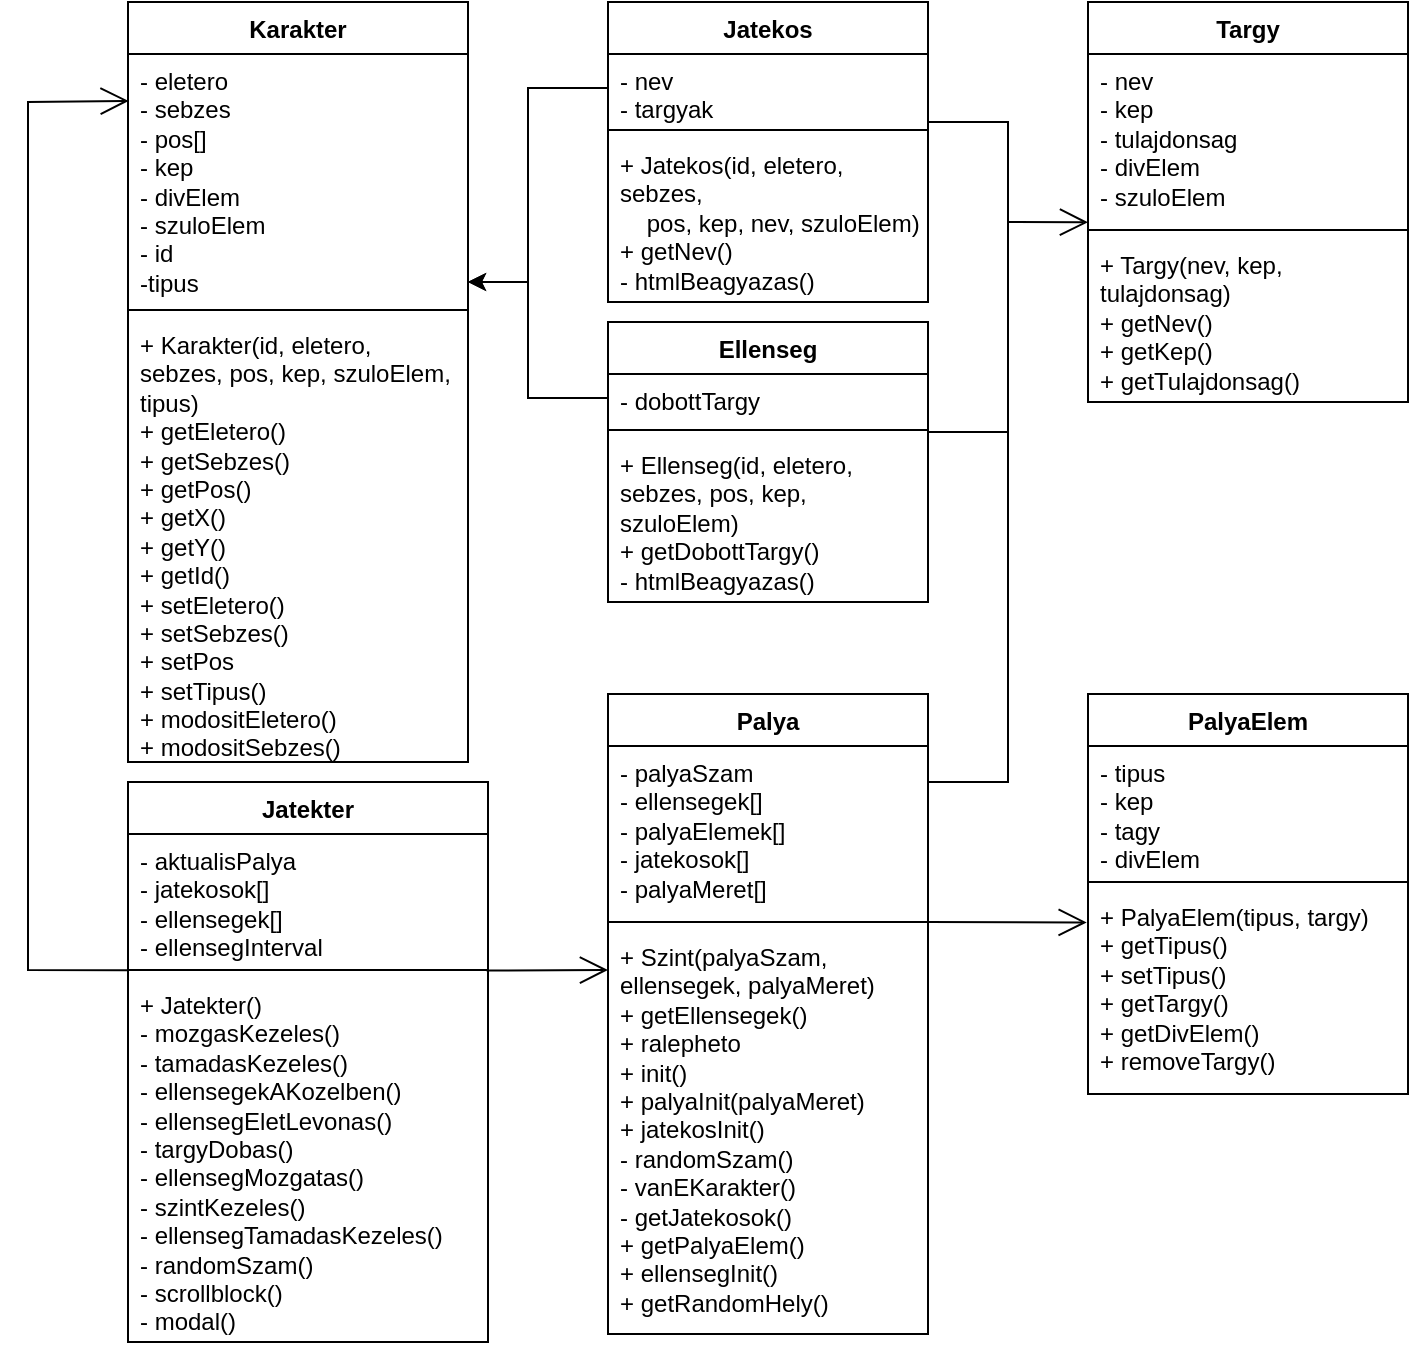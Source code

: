 <mxfile version="21.3.7" type="device">
  <diagram id="C5RBs43oDa-KdzZeNtuy" name="Page-1">
    <mxGraphModel dx="1257" dy="1860" grid="1" gridSize="10" guides="1" tooltips="1" connect="1" arrows="1" fold="1" page="1" pageScale="1" pageWidth="827" pageHeight="1169" math="0" shadow="0">
      <root>
        <mxCell id="WIyWlLk6GJQsqaUBKTNV-0" />
        <mxCell id="WIyWlLk6GJQsqaUBKTNV-1" parent="WIyWlLk6GJQsqaUBKTNV-0" />
        <mxCell id="mbsLE7g5oD7qV1iPtCib-1" value="Targy" style="swimlane;fontStyle=1;align=center;verticalAlign=top;childLayout=stackLayout;horizontal=1;startSize=26;horizontalStack=0;resizeParent=1;resizeParentMax=0;resizeLast=0;collapsible=1;marginBottom=0;whiteSpace=wrap;html=1;" parent="WIyWlLk6GJQsqaUBKTNV-1" vertex="1">
          <mxGeometry x="570" y="-1110" width="160" height="200" as="geometry" />
        </mxCell>
        <mxCell id="mbsLE7g5oD7qV1iPtCib-2" value="- nev&lt;br&gt;- kep&lt;br&gt;- tulajdonsag&lt;br&gt;- divElem&lt;br&gt;- szuloElem" style="text;strokeColor=none;fillColor=none;align=left;verticalAlign=top;spacingLeft=4;spacingRight=4;overflow=hidden;rotatable=0;points=[[0,0.5],[1,0.5]];portConstraint=eastwest;whiteSpace=wrap;html=1;" parent="mbsLE7g5oD7qV1iPtCib-1" vertex="1">
          <mxGeometry y="26" width="160" height="84" as="geometry" />
        </mxCell>
        <mxCell id="mbsLE7g5oD7qV1iPtCib-3" value="" style="line;strokeWidth=1;fillColor=none;align=left;verticalAlign=middle;spacingTop=-1;spacingLeft=3;spacingRight=3;rotatable=0;labelPosition=right;points=[];portConstraint=eastwest;strokeColor=inherit;" parent="mbsLE7g5oD7qV1iPtCib-1" vertex="1">
          <mxGeometry y="110" width="160" height="8" as="geometry" />
        </mxCell>
        <mxCell id="mbsLE7g5oD7qV1iPtCib-4" value="+ Targy(nev, kep, tulajdonsag)&lt;br&gt;+ getNev()&lt;br&gt;+ getKep()&lt;br&gt;+ getTulajdonsag()" style="text;strokeColor=none;fillColor=none;align=left;verticalAlign=top;spacingLeft=4;spacingRight=4;overflow=hidden;rotatable=0;points=[[0,0.5],[1,0.5]];portConstraint=eastwest;whiteSpace=wrap;html=1;" parent="mbsLE7g5oD7qV1iPtCib-1" vertex="1">
          <mxGeometry y="118" width="160" height="82" as="geometry" />
        </mxCell>
        <mxCell id="mbsLE7g5oD7qV1iPtCib-9" value="Palya" style="swimlane;fontStyle=1;align=center;verticalAlign=top;childLayout=stackLayout;horizontal=1;startSize=26;horizontalStack=0;resizeParent=1;resizeParentMax=0;resizeLast=0;collapsible=1;marginBottom=0;whiteSpace=wrap;html=1;" parent="WIyWlLk6GJQsqaUBKTNV-1" vertex="1">
          <mxGeometry x="330" y="-764" width="160" height="320" as="geometry" />
        </mxCell>
        <mxCell id="mbsLE7g5oD7qV1iPtCib-10" value="- palyaSzam&lt;br&gt;- ellensegek[]&lt;br&gt;- palyaElemek[]&lt;br&gt;- jatekosok[]&lt;br&gt;- palyaMeret[]" style="text;strokeColor=none;fillColor=none;align=left;verticalAlign=top;spacingLeft=4;spacingRight=4;overflow=hidden;rotatable=0;points=[[0,0.5],[1,0.5]];portConstraint=eastwest;whiteSpace=wrap;html=1;" parent="mbsLE7g5oD7qV1iPtCib-9" vertex="1">
          <mxGeometry y="26" width="160" height="84" as="geometry" />
        </mxCell>
        <mxCell id="mbsLE7g5oD7qV1iPtCib-11" value="" style="line;strokeWidth=1;fillColor=none;align=left;verticalAlign=middle;spacingTop=-1;spacingLeft=3;spacingRight=3;rotatable=0;labelPosition=right;points=[];portConstraint=eastwest;strokeColor=inherit;" parent="mbsLE7g5oD7qV1iPtCib-9" vertex="1">
          <mxGeometry y="110" width="160" height="8" as="geometry" />
        </mxCell>
        <mxCell id="mbsLE7g5oD7qV1iPtCib-12" value="+ Szint(palyaSzam, ellensegek, palyaMeret)&lt;br&gt;+ getEllensegek()&lt;br&gt;+ ralepheto&lt;br&gt;+ init()&lt;br&gt;+ palyaInit(palyaMeret)&lt;br&gt;+ jatekosInit()&lt;br&gt;- randomSzam()&lt;br&gt;- vanEKarakter()&lt;br&gt;- getJatekosok()&lt;br&gt;+ getPalyaElem()&lt;br&gt;+ ellensegInit()&lt;br&gt;+ getRandomHely()" style="text;strokeColor=none;fillColor=none;align=left;verticalAlign=top;spacingLeft=4;spacingRight=4;overflow=hidden;rotatable=0;points=[[0,0.5],[1,0.5]];portConstraint=eastwest;whiteSpace=wrap;html=1;" parent="mbsLE7g5oD7qV1iPtCib-9" vertex="1">
          <mxGeometry y="118" width="160" height="202" as="geometry" />
        </mxCell>
        <mxCell id="mbsLE7g5oD7qV1iPtCib-44" style="edgeStyle=orthogonalEdgeStyle;rounded=0;orthogonalLoop=1;jettySize=auto;html=1;exitX=0;exitY=0.5;exitDx=0;exitDy=0;" parent="WIyWlLk6GJQsqaUBKTNV-1" source="mbsLE7g5oD7qV1iPtCib-14" edge="1">
          <mxGeometry relative="1" as="geometry">
            <mxPoint x="260" y="-970" as="targetPoint" />
            <Array as="points">
              <mxPoint x="290" y="-912" />
              <mxPoint x="290" y="-970" />
            </Array>
          </mxGeometry>
        </mxCell>
        <mxCell id="mbsLE7g5oD7qV1iPtCib-13" value="Ellenseg" style="swimlane;fontStyle=1;align=center;verticalAlign=top;childLayout=stackLayout;horizontal=1;startSize=26;horizontalStack=0;resizeParent=1;resizeParentMax=0;resizeLast=0;collapsible=1;marginBottom=0;whiteSpace=wrap;html=1;" parent="WIyWlLk6GJQsqaUBKTNV-1" vertex="1">
          <mxGeometry x="330" y="-950" width="160" height="140" as="geometry" />
        </mxCell>
        <mxCell id="mbsLE7g5oD7qV1iPtCib-14" value="- dobottTargy" style="text;strokeColor=none;fillColor=none;align=left;verticalAlign=top;spacingLeft=4;spacingRight=4;overflow=hidden;rotatable=0;points=[[0,0.5],[1,0.5]];portConstraint=eastwest;whiteSpace=wrap;html=1;" parent="mbsLE7g5oD7qV1iPtCib-13" vertex="1">
          <mxGeometry y="26" width="160" height="24" as="geometry" />
        </mxCell>
        <mxCell id="mbsLE7g5oD7qV1iPtCib-15" value="" style="line;strokeWidth=1;fillColor=none;align=left;verticalAlign=middle;spacingTop=-1;spacingLeft=3;spacingRight=3;rotatable=0;labelPosition=right;points=[];portConstraint=eastwest;strokeColor=inherit;" parent="mbsLE7g5oD7qV1iPtCib-13" vertex="1">
          <mxGeometry y="50" width="160" height="8" as="geometry" />
        </mxCell>
        <mxCell id="mbsLE7g5oD7qV1iPtCib-16" value="+ Ellenseg(id, eletero, sebzes, pos, kep, szuloElem)&lt;br&gt;+ getDobottTargy()&lt;br&gt;- htmlBeagyazas()" style="text;strokeColor=none;fillColor=none;align=left;verticalAlign=top;spacingLeft=4;spacingRight=4;overflow=hidden;rotatable=0;points=[[0,0.5],[1,0.5]];portConstraint=eastwest;whiteSpace=wrap;html=1;" parent="mbsLE7g5oD7qV1iPtCib-13" vertex="1">
          <mxGeometry y="58" width="160" height="82" as="geometry" />
        </mxCell>
        <mxCell id="mbsLE7g5oD7qV1iPtCib-17" value="Jatekos" style="swimlane;fontStyle=1;align=center;verticalAlign=top;childLayout=stackLayout;horizontal=1;startSize=26;horizontalStack=0;resizeParent=1;resizeParentMax=0;resizeLast=0;collapsible=1;marginBottom=0;whiteSpace=wrap;html=1;" parent="WIyWlLk6GJQsqaUBKTNV-1" vertex="1">
          <mxGeometry x="330" y="-1110" width="160" height="150" as="geometry" />
        </mxCell>
        <mxCell id="mbsLE7g5oD7qV1iPtCib-18" value="- nev&lt;br&gt;- targyak" style="text;strokeColor=none;fillColor=none;align=left;verticalAlign=top;spacingLeft=4;spacingRight=4;overflow=hidden;rotatable=0;points=[[0,0.5],[1,0.5]];portConstraint=eastwest;whiteSpace=wrap;html=1;" parent="mbsLE7g5oD7qV1iPtCib-17" vertex="1">
          <mxGeometry y="26" width="160" height="34" as="geometry" />
        </mxCell>
        <mxCell id="mbsLE7g5oD7qV1iPtCib-19" value="" style="line;strokeWidth=1;fillColor=none;align=left;verticalAlign=middle;spacingTop=-1;spacingLeft=3;spacingRight=3;rotatable=0;labelPosition=right;points=[];portConstraint=eastwest;strokeColor=inherit;" parent="mbsLE7g5oD7qV1iPtCib-17" vertex="1">
          <mxGeometry y="60" width="160" height="8" as="geometry" />
        </mxCell>
        <mxCell id="mbsLE7g5oD7qV1iPtCib-20" value="+ Jatekos(id, eletero, sebzes, &lt;br&gt;&lt;span style=&quot;&quot;&gt;&lt;span style=&quot;&quot;&gt;&amp;nbsp;&amp;nbsp;&amp;nbsp;&amp;nbsp;&lt;/span&gt;&lt;/span&gt;pos, kep, nev, szuloElem)&lt;br&gt;+ getNev()&lt;br&gt;- htmlBeagyazas()" style="text;strokeColor=none;fillColor=none;align=left;verticalAlign=top;spacingLeft=4;spacingRight=4;overflow=hidden;rotatable=0;points=[[0,0.5],[1,0.5]];portConstraint=eastwest;whiteSpace=wrap;html=1;" parent="mbsLE7g5oD7qV1iPtCib-17" vertex="1">
          <mxGeometry y="68" width="160" height="82" as="geometry" />
        </mxCell>
        <mxCell id="mbsLE7g5oD7qV1iPtCib-21" value="Jatekter" style="swimlane;fontStyle=1;align=center;verticalAlign=top;childLayout=stackLayout;horizontal=1;startSize=26;horizontalStack=0;resizeParent=1;resizeParentMax=0;resizeLast=0;collapsible=1;marginBottom=0;whiteSpace=wrap;html=1;" parent="WIyWlLk6GJQsqaUBKTNV-1" vertex="1">
          <mxGeometry x="90" y="-720" width="180" height="280" as="geometry" />
        </mxCell>
        <mxCell id="mbsLE7g5oD7qV1iPtCib-22" value="- aktualisPalya&lt;br&gt;- jatekosok[]&lt;br&gt;- ellensegek[]&lt;br&gt;- ellensegInterval" style="text;strokeColor=none;fillColor=none;align=left;verticalAlign=top;spacingLeft=4;spacingRight=4;overflow=hidden;rotatable=0;points=[[0,0.5],[1,0.5]];portConstraint=eastwest;whiteSpace=wrap;html=1;" parent="mbsLE7g5oD7qV1iPtCib-21" vertex="1">
          <mxGeometry y="26" width="180" height="64" as="geometry" />
        </mxCell>
        <mxCell id="mbsLE7g5oD7qV1iPtCib-23" value="" style="line;strokeWidth=1;fillColor=none;align=left;verticalAlign=middle;spacingTop=-1;spacingLeft=3;spacingRight=3;rotatable=0;labelPosition=right;points=[];portConstraint=eastwest;strokeColor=inherit;" parent="mbsLE7g5oD7qV1iPtCib-21" vertex="1">
          <mxGeometry y="90" width="180" height="8" as="geometry" />
        </mxCell>
        <mxCell id="mbsLE7g5oD7qV1iPtCib-24" value="+ Jatekter()&lt;br&gt;- mozgasKezeles()&lt;br&gt;- tamadasKezeles()&lt;br&gt;-&amp;nbsp;ellensegekAKozelben()&lt;br&gt;- ellensegEletLevonas()&lt;br&gt;- targyDobas()&lt;br&gt;- ellensegMozgatas()&lt;br&gt;- szintKezeles()&lt;br&gt;- ellensegTamadasKezeles()&lt;br&gt;- randomSzam()&lt;br&gt;- scrollblock()&lt;br&gt;- modal()" style="text;strokeColor=none;fillColor=none;align=left;verticalAlign=top;spacingLeft=4;spacingRight=4;overflow=hidden;rotatable=0;points=[[0,0.5],[1,0.5]];portConstraint=eastwest;whiteSpace=wrap;html=1;" parent="mbsLE7g5oD7qV1iPtCib-21" vertex="1">
          <mxGeometry y="98" width="180" height="182" as="geometry" />
        </mxCell>
        <mxCell id="mbsLE7g5oD7qV1iPtCib-25" value="Karakter" style="swimlane;fontStyle=1;align=center;verticalAlign=top;childLayout=stackLayout;horizontal=1;startSize=26;horizontalStack=0;resizeParent=1;resizeParentMax=0;resizeLast=0;collapsible=1;marginBottom=0;whiteSpace=wrap;html=1;" parent="WIyWlLk6GJQsqaUBKTNV-1" vertex="1">
          <mxGeometry x="90" y="-1110" width="170" height="380" as="geometry" />
        </mxCell>
        <mxCell id="mbsLE7g5oD7qV1iPtCib-26" value="- eletero&lt;br&gt;- sebzes&lt;br&gt;- pos[]&lt;br&gt;- kep&lt;br&gt;- divElem&lt;br&gt;- szuloElem&lt;br&gt;- id&lt;br&gt;-tipus" style="text;strokeColor=none;fillColor=none;align=left;verticalAlign=top;spacingLeft=4;spacingRight=4;overflow=hidden;rotatable=0;points=[[0,0.5],[1,0.5]];portConstraint=eastwest;whiteSpace=wrap;html=1;" parent="mbsLE7g5oD7qV1iPtCib-25" vertex="1">
          <mxGeometry y="26" width="170" height="124" as="geometry" />
        </mxCell>
        <mxCell id="mbsLE7g5oD7qV1iPtCib-27" value="" style="line;strokeWidth=1;fillColor=none;align=left;verticalAlign=middle;spacingTop=-1;spacingLeft=3;spacingRight=3;rotatable=0;labelPosition=right;points=[];portConstraint=eastwest;strokeColor=inherit;" parent="mbsLE7g5oD7qV1iPtCib-25" vertex="1">
          <mxGeometry y="150" width="170" height="8" as="geometry" />
        </mxCell>
        <mxCell id="mbsLE7g5oD7qV1iPtCib-28" value="+ Karakter(id, eletero, sebzes, pos, kep, szuloElem, tipus)&lt;br&gt;+ getEletero()&lt;br&gt;+ getSebzes()&lt;br&gt;+ getPos()&lt;br&gt;+ getX()&lt;br&gt;+ getY()&lt;br&gt;+ getId()&lt;br&gt;+ setEletero()&lt;br&gt;+ setSebzes()&lt;br&gt;+ setPos&lt;br&gt;+ setTipus()&lt;br&gt;+ modositEletero()&lt;br&gt;+ modositSebzes()" style="text;strokeColor=none;fillColor=none;align=left;verticalAlign=top;spacingLeft=4;spacingRight=4;overflow=hidden;rotatable=0;points=[[0,0.5],[1,0.5]];portConstraint=eastwest;whiteSpace=wrap;html=1;" parent="mbsLE7g5oD7qV1iPtCib-25" vertex="1">
          <mxGeometry y="158" width="170" height="222" as="geometry" />
        </mxCell>
        <mxCell id="mbsLE7g5oD7qV1iPtCib-31" value="PalyaElem" style="swimlane;fontStyle=1;align=center;verticalAlign=top;childLayout=stackLayout;horizontal=1;startSize=26;horizontalStack=0;resizeParent=1;resizeParentMax=0;resizeLast=0;collapsible=1;marginBottom=0;whiteSpace=wrap;html=1;" parent="WIyWlLk6GJQsqaUBKTNV-1" vertex="1">
          <mxGeometry x="570" y="-764" width="160" height="200" as="geometry" />
        </mxCell>
        <mxCell id="mbsLE7g5oD7qV1iPtCib-32" value="- tipus&lt;br&gt;- kep&lt;br&gt;- tagy&lt;br&gt;- divElem" style="text;strokeColor=none;fillColor=none;align=left;verticalAlign=top;spacingLeft=4;spacingRight=4;overflow=hidden;rotatable=0;points=[[0,0.5],[1,0.5]];portConstraint=eastwest;whiteSpace=wrap;html=1;" parent="mbsLE7g5oD7qV1iPtCib-31" vertex="1">
          <mxGeometry y="26" width="160" height="64" as="geometry" />
        </mxCell>
        <mxCell id="mbsLE7g5oD7qV1iPtCib-33" value="" style="line;strokeWidth=1;fillColor=none;align=left;verticalAlign=middle;spacingTop=-1;spacingLeft=3;spacingRight=3;rotatable=0;labelPosition=right;points=[];portConstraint=eastwest;strokeColor=inherit;" parent="mbsLE7g5oD7qV1iPtCib-31" vertex="1">
          <mxGeometry y="90" width="160" height="8" as="geometry" />
        </mxCell>
        <mxCell id="mbsLE7g5oD7qV1iPtCib-34" value="+ PalyaElem(tipus, targy)&lt;br&gt;+ getTipus()&lt;br&gt;+ setTipus()&lt;br&gt;+ getTargy()&lt;br&gt;+ getDivElem()&lt;br&gt;+ removeTargy()" style="text;strokeColor=none;fillColor=none;align=left;verticalAlign=top;spacingLeft=4;spacingRight=4;overflow=hidden;rotatable=0;points=[[0,0.5],[1,0.5]];portConstraint=eastwest;whiteSpace=wrap;html=1;" parent="mbsLE7g5oD7qV1iPtCib-31" vertex="1">
          <mxGeometry y="98" width="160" height="102" as="geometry" />
        </mxCell>
        <mxCell id="mbsLE7g5oD7qV1iPtCib-43" style="edgeStyle=orthogonalEdgeStyle;rounded=0;orthogonalLoop=1;jettySize=auto;html=1;exitX=0;exitY=0.5;exitDx=0;exitDy=0;" parent="WIyWlLk6GJQsqaUBKTNV-1" source="mbsLE7g5oD7qV1iPtCib-18" edge="1">
          <mxGeometry relative="1" as="geometry">
            <Array as="points">
              <mxPoint x="290" y="-1067" />
              <mxPoint x="290" y="-970" />
            </Array>
            <mxPoint x="260" y="-970" as="targetPoint" />
          </mxGeometry>
        </mxCell>
        <mxCell id="mbsLE7g5oD7qV1iPtCib-45" value="" style="endArrow=open;endFill=1;endSize=12;html=1;rounded=0;entryX=-0.004;entryY=0.159;entryDx=0;entryDy=0;entryPerimeter=0;" parent="WIyWlLk6GJQsqaUBKTNV-1" target="mbsLE7g5oD7qV1iPtCib-34" edge="1">
          <mxGeometry width="160" relative="1" as="geometry">
            <mxPoint x="490" y="-650" as="sourcePoint" />
            <mxPoint x="300" y="-564" as="targetPoint" />
          </mxGeometry>
        </mxCell>
        <mxCell id="mbsLE7g5oD7qV1iPtCib-50" value="" style="endArrow=open;endFill=1;endSize=12;html=1;rounded=0;entryX=0;entryY=1.002;entryDx=0;entryDy=0;entryPerimeter=0;" parent="WIyWlLk6GJQsqaUBKTNV-1" target="mbsLE7g5oD7qV1iPtCib-2" edge="1">
          <mxGeometry width="160" relative="1" as="geometry">
            <mxPoint x="490" y="-1050" as="sourcePoint" />
            <mxPoint x="530" y="-960" as="targetPoint" />
            <Array as="points">
              <mxPoint x="530" y="-1050" />
              <mxPoint x="530" y="-1000" />
            </Array>
          </mxGeometry>
        </mxCell>
        <mxCell id="mbsLE7g5oD7qV1iPtCib-53" value="" style="endArrow=none;html=1;edgeStyle=orthogonalEdgeStyle;rounded=0;exitX=1;exitY=0.5;exitDx=0;exitDy=0;" parent="WIyWlLk6GJQsqaUBKTNV-1" source="mbsLE7g5oD7qV1iPtCib-13" edge="1">
          <mxGeometry relative="1" as="geometry">
            <mxPoint x="530" y="-870" as="sourcePoint" />
            <mxPoint x="530" y="-1000" as="targetPoint" />
            <Array as="points">
              <mxPoint x="530" y="-895" />
            </Array>
          </mxGeometry>
        </mxCell>
        <mxCell id="mbsLE7g5oD7qV1iPtCib-56" value="" style="endArrow=none;html=1;edgeStyle=orthogonalEdgeStyle;rounded=0;" parent="WIyWlLk6GJQsqaUBKTNV-1" edge="1">
          <mxGeometry relative="1" as="geometry">
            <mxPoint x="490" y="-720" as="sourcePoint" />
            <mxPoint x="530" y="-900" as="targetPoint" />
            <Array as="points">
              <mxPoint x="492" y="-720" />
              <mxPoint x="530" y="-720" />
            </Array>
          </mxGeometry>
        </mxCell>
        <mxCell id="mbsLE7g5oD7qV1iPtCib-61" value="" style="endArrow=open;endFill=1;endSize=12;html=1;rounded=0;exitX=0.002;exitY=0.52;exitDx=0;exitDy=0;exitPerimeter=0;entryX=0.002;entryY=0.189;entryDx=0;entryDy=0;entryPerimeter=0;" parent="WIyWlLk6GJQsqaUBKTNV-1" source="mbsLE7g5oD7qV1iPtCib-23" target="mbsLE7g5oD7qV1iPtCib-26" edge="1">
          <mxGeometry width="160" relative="1" as="geometry">
            <mxPoint x="40" y="-540" as="sourcePoint" />
            <mxPoint x="200" y="-540" as="targetPoint" />
            <Array as="points">
              <mxPoint x="40" y="-626" />
              <mxPoint x="40" y="-694" />
              <mxPoint x="40" y="-1060" />
            </Array>
          </mxGeometry>
        </mxCell>
        <mxCell id="mbsLE7g5oD7qV1iPtCib-59" value="" style="endArrow=open;endFill=1;endSize=12;html=1;rounded=0;exitX=0.996;exitY=0.535;exitDx=0;exitDy=0;exitPerimeter=0;" parent="WIyWlLk6GJQsqaUBKTNV-1" source="mbsLE7g5oD7qV1iPtCib-23" edge="1">
          <mxGeometry width="160" relative="1" as="geometry">
            <mxPoint x="260" y="-660" as="sourcePoint" />
            <mxPoint x="330" y="-626" as="targetPoint" />
          </mxGeometry>
        </mxCell>
      </root>
    </mxGraphModel>
  </diagram>
</mxfile>
